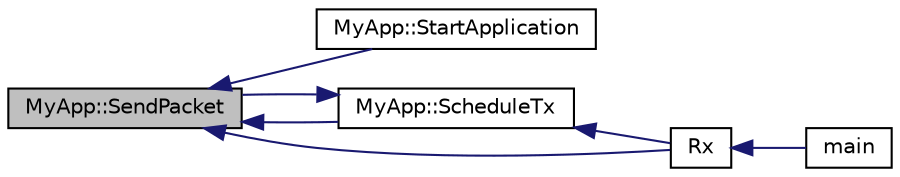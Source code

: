 digraph "MyApp::SendPacket"
{
  edge [fontname="Helvetica",fontsize="10",labelfontname="Helvetica",labelfontsize="10"];
  node [fontname="Helvetica",fontsize="10",shape=record];
  rankdir="LR";
  Node1 [label="MyApp::SendPacket",height=0.2,width=0.4,color="black", fillcolor="grey75", style="filled", fontcolor="black"];
  Node1 -> Node2 [dir="back",color="midnightblue",fontsize="10",style="solid"];
  Node2 [label="MyApp::StartApplication",height=0.2,width=0.4,color="black", fillcolor="white", style="filled",URL="$d1/d4a/classMyApp.html#a716120e3449296007a1b493db4a16560",tooltip="Application specific startup code. "];
  Node1 -> Node3 [dir="back",color="midnightblue",fontsize="10",style="solid"];
  Node3 [label="MyApp::ScheduleTx",height=0.2,width=0.4,color="black", fillcolor="white", style="filled",URL="$d1/d4a/classMyApp.html#a58aa062a269ba2e29250db014d369a18"];
  Node3 -> Node1 [dir="back",color="midnightblue",fontsize="10",style="solid"];
  Node3 -> Node4 [dir="back",color="midnightblue",fontsize="10",style="solid"];
  Node4 [label="Rx",height=0.2,width=0.4,color="black", fillcolor="white", style="filled",URL="$d6/d3f/mmwave-tcp-example_8cc.html#a44926b91325d01c8749a8e4728a65087"];
  Node4 -> Node5 [dir="back",color="midnightblue",fontsize="10",style="solid"];
  Node5 [label="main",height=0.2,width=0.4,color="black", fillcolor="white", style="filled",URL="$d6/d3f/mmwave-tcp-example_8cc.html#a0ddf1224851353fc92bfbff6f499fa97"];
  Node1 -> Node4 [dir="back",color="midnightblue",fontsize="10",style="solid"];
}
